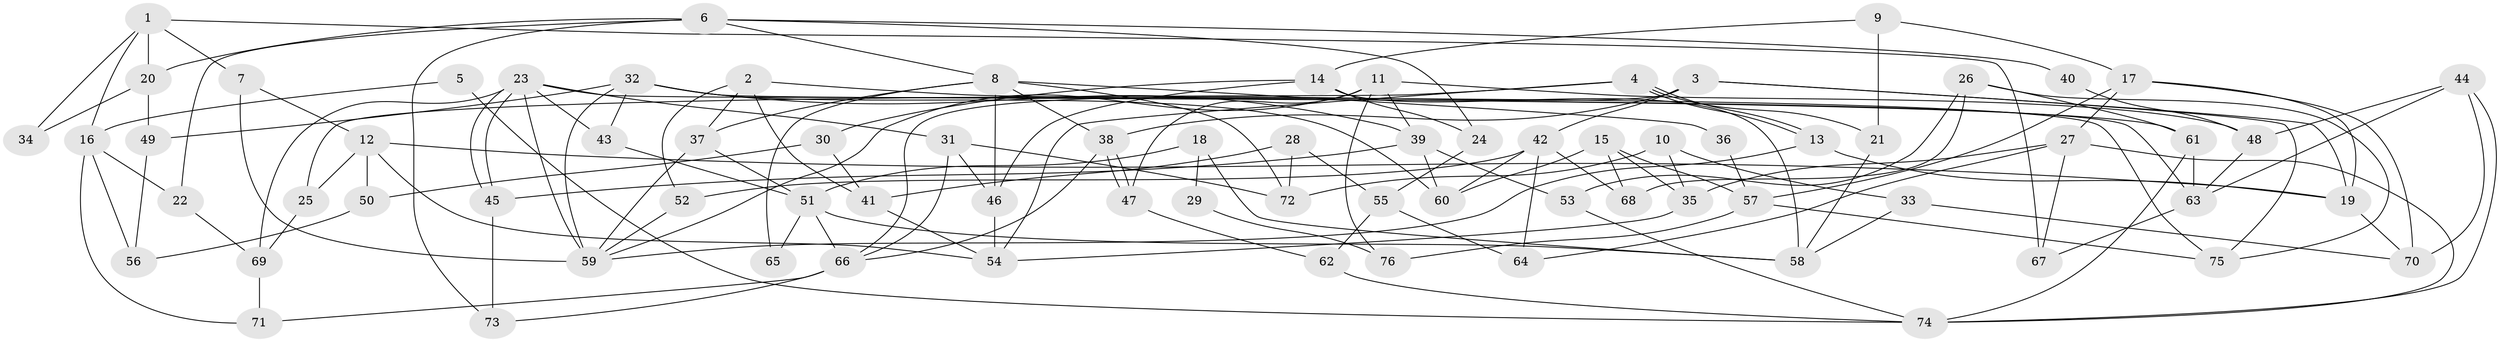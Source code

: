 // Generated by graph-tools (version 1.1) at 2025/11/02/27/25 16:11:19]
// undirected, 76 vertices, 152 edges
graph export_dot {
graph [start="1"]
  node [color=gray90,style=filled];
  1;
  2;
  3;
  4;
  5;
  6;
  7;
  8;
  9;
  10;
  11;
  12;
  13;
  14;
  15;
  16;
  17;
  18;
  19;
  20;
  21;
  22;
  23;
  24;
  25;
  26;
  27;
  28;
  29;
  30;
  31;
  32;
  33;
  34;
  35;
  36;
  37;
  38;
  39;
  40;
  41;
  42;
  43;
  44;
  45;
  46;
  47;
  48;
  49;
  50;
  51;
  52;
  53;
  54;
  55;
  56;
  57;
  58;
  59;
  60;
  61;
  62;
  63;
  64;
  65;
  66;
  67;
  68;
  69;
  70;
  71;
  72;
  73;
  74;
  75;
  76;
  1 -- 7;
  1 -- 16;
  1 -- 20;
  1 -- 34;
  1 -- 67;
  2 -- 61;
  2 -- 41;
  2 -- 37;
  2 -- 52;
  3 -- 42;
  3 -- 38;
  3 -- 19;
  3 -- 66;
  3 -- 75;
  4 -- 25;
  4 -- 13;
  4 -- 13;
  4 -- 21;
  4 -- 54;
  5 -- 74;
  5 -- 16;
  6 -- 73;
  6 -- 8;
  6 -- 20;
  6 -- 22;
  6 -- 24;
  6 -- 40;
  7 -- 12;
  7 -- 59;
  8 -- 38;
  8 -- 37;
  8 -- 36;
  8 -- 46;
  8 -- 65;
  8 -- 72;
  9 -- 17;
  9 -- 21;
  9 -- 14;
  10 -- 33;
  10 -- 72;
  10 -- 35;
  11 -- 59;
  11 -- 48;
  11 -- 39;
  11 -- 47;
  11 -- 76;
  12 -- 54;
  12 -- 19;
  12 -- 25;
  12 -- 50;
  13 -- 19;
  13 -- 59;
  14 -- 46;
  14 -- 24;
  14 -- 30;
  14 -- 58;
  15 -- 60;
  15 -- 57;
  15 -- 35;
  15 -- 68;
  16 -- 56;
  16 -- 71;
  16 -- 22;
  17 -- 70;
  17 -- 27;
  17 -- 19;
  17 -- 57;
  18 -- 51;
  18 -- 58;
  18 -- 29;
  19 -- 70;
  20 -- 34;
  20 -- 49;
  21 -- 58;
  22 -- 69;
  23 -- 31;
  23 -- 45;
  23 -- 45;
  23 -- 43;
  23 -- 59;
  23 -- 69;
  23 -- 75;
  24 -- 55;
  25 -- 69;
  26 -- 75;
  26 -- 68;
  26 -- 53;
  26 -- 61;
  27 -- 74;
  27 -- 35;
  27 -- 64;
  27 -- 67;
  28 -- 55;
  28 -- 72;
  28 -- 41;
  29 -- 76;
  30 -- 41;
  30 -- 50;
  31 -- 46;
  31 -- 66;
  31 -- 72;
  32 -- 59;
  32 -- 39;
  32 -- 43;
  32 -- 49;
  32 -- 60;
  32 -- 63;
  33 -- 58;
  33 -- 70;
  35 -- 54;
  36 -- 57;
  37 -- 59;
  37 -- 51;
  38 -- 47;
  38 -- 47;
  38 -- 66;
  39 -- 53;
  39 -- 45;
  39 -- 60;
  40 -- 48;
  41 -- 54;
  42 -- 60;
  42 -- 52;
  42 -- 64;
  42 -- 68;
  43 -- 51;
  44 -- 63;
  44 -- 74;
  44 -- 48;
  44 -- 70;
  45 -- 73;
  46 -- 54;
  47 -- 62;
  48 -- 63;
  49 -- 56;
  50 -- 56;
  51 -- 58;
  51 -- 65;
  51 -- 66;
  52 -- 59;
  53 -- 74;
  55 -- 64;
  55 -- 62;
  57 -- 75;
  57 -- 76;
  61 -- 63;
  61 -- 74;
  62 -- 74;
  63 -- 67;
  66 -- 71;
  66 -- 73;
  69 -- 71;
}
